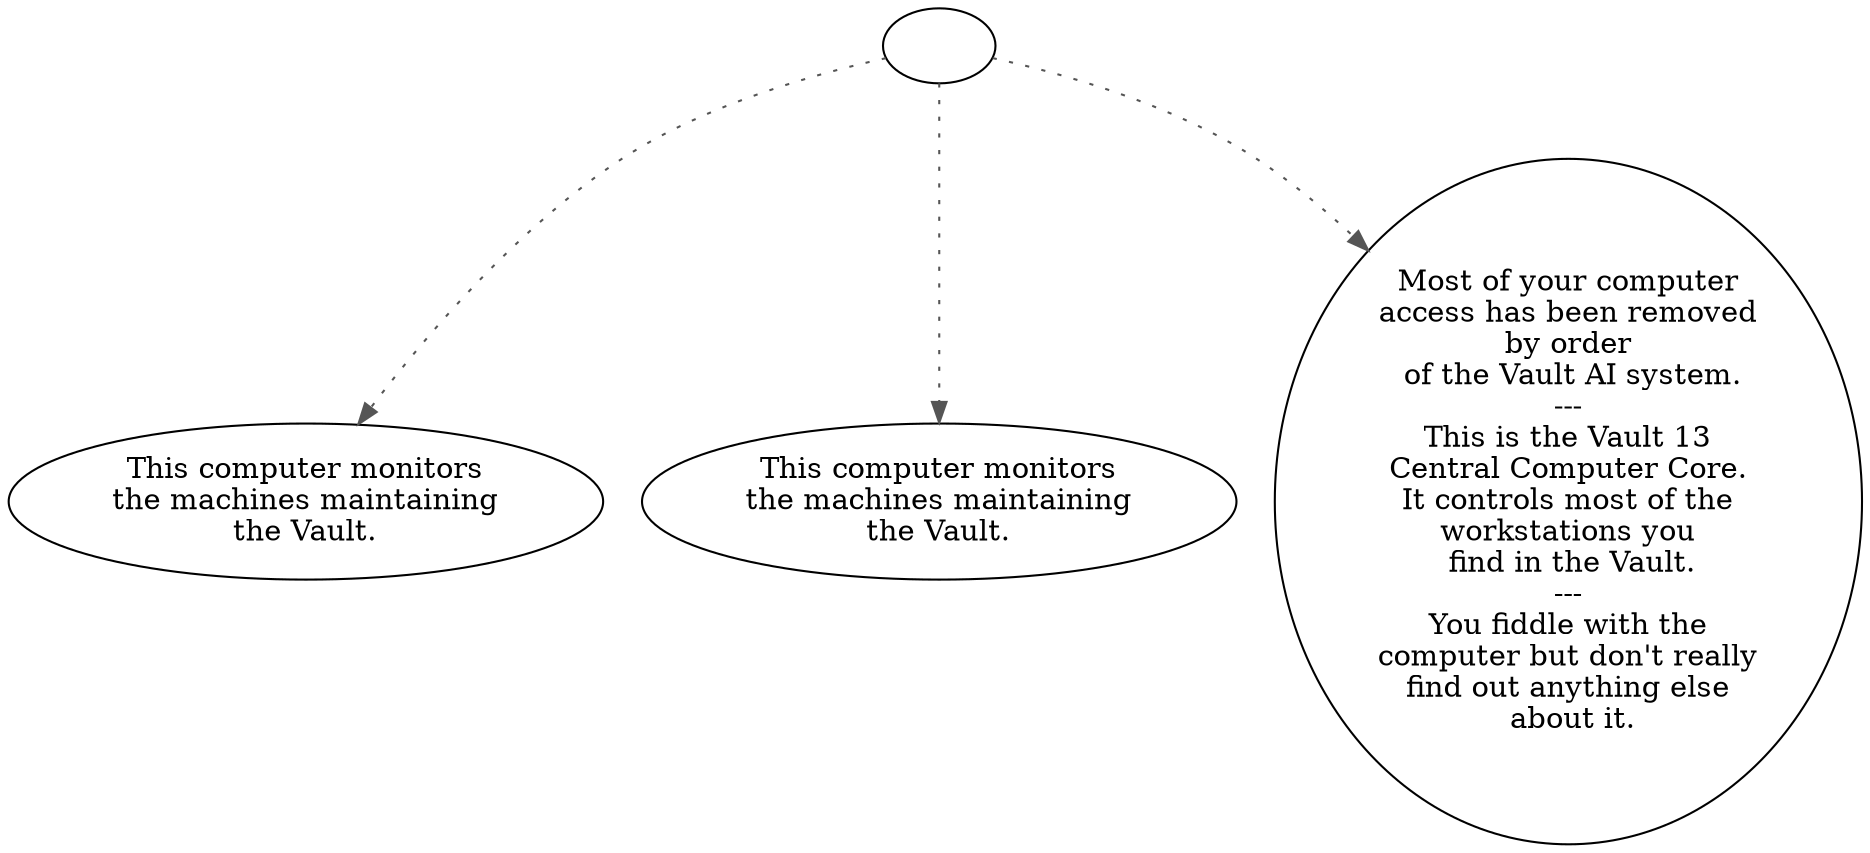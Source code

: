 digraph CORECOMP {
  "start" [style=filled       fillcolor="#FFFFFF"       color="#000000"]
  "start" -> "description_p_proc" [style=dotted color="#555555"]
  "start" -> "use_p_proc" [style=dotted color="#555555"]
  "start" -> "use_skill_on_p_proc" [style=dotted color="#555555"]
  "start" [label=""]
  "description_p_proc" [style=filled       fillcolor="#FFFFFF"       color="#000000"]
  "description_p_proc" [label="This computer monitors\nthe machines maintaining\nthe Vault."]
  "use_p_proc" [style=filled       fillcolor="#FFFFFF"       color="#000000"]
  "use_p_proc" [label="This computer monitors\nthe machines maintaining\nthe Vault."]
  "use_skill_on_p_proc" [style=filled       fillcolor="#FFFFFF"       color="#000000"]
  "use_skill_on_p_proc" [label="Most of your computer\naccess has been removed\nby order\n of the Vault AI system.\n---\nThis is the Vault 13\nCentral Computer Core.\nIt controls most of the\nworkstations you\n find in the Vault.\n---\nYou fiddle with the\ncomputer but don't really\nfind out anything else\n about it."]
}